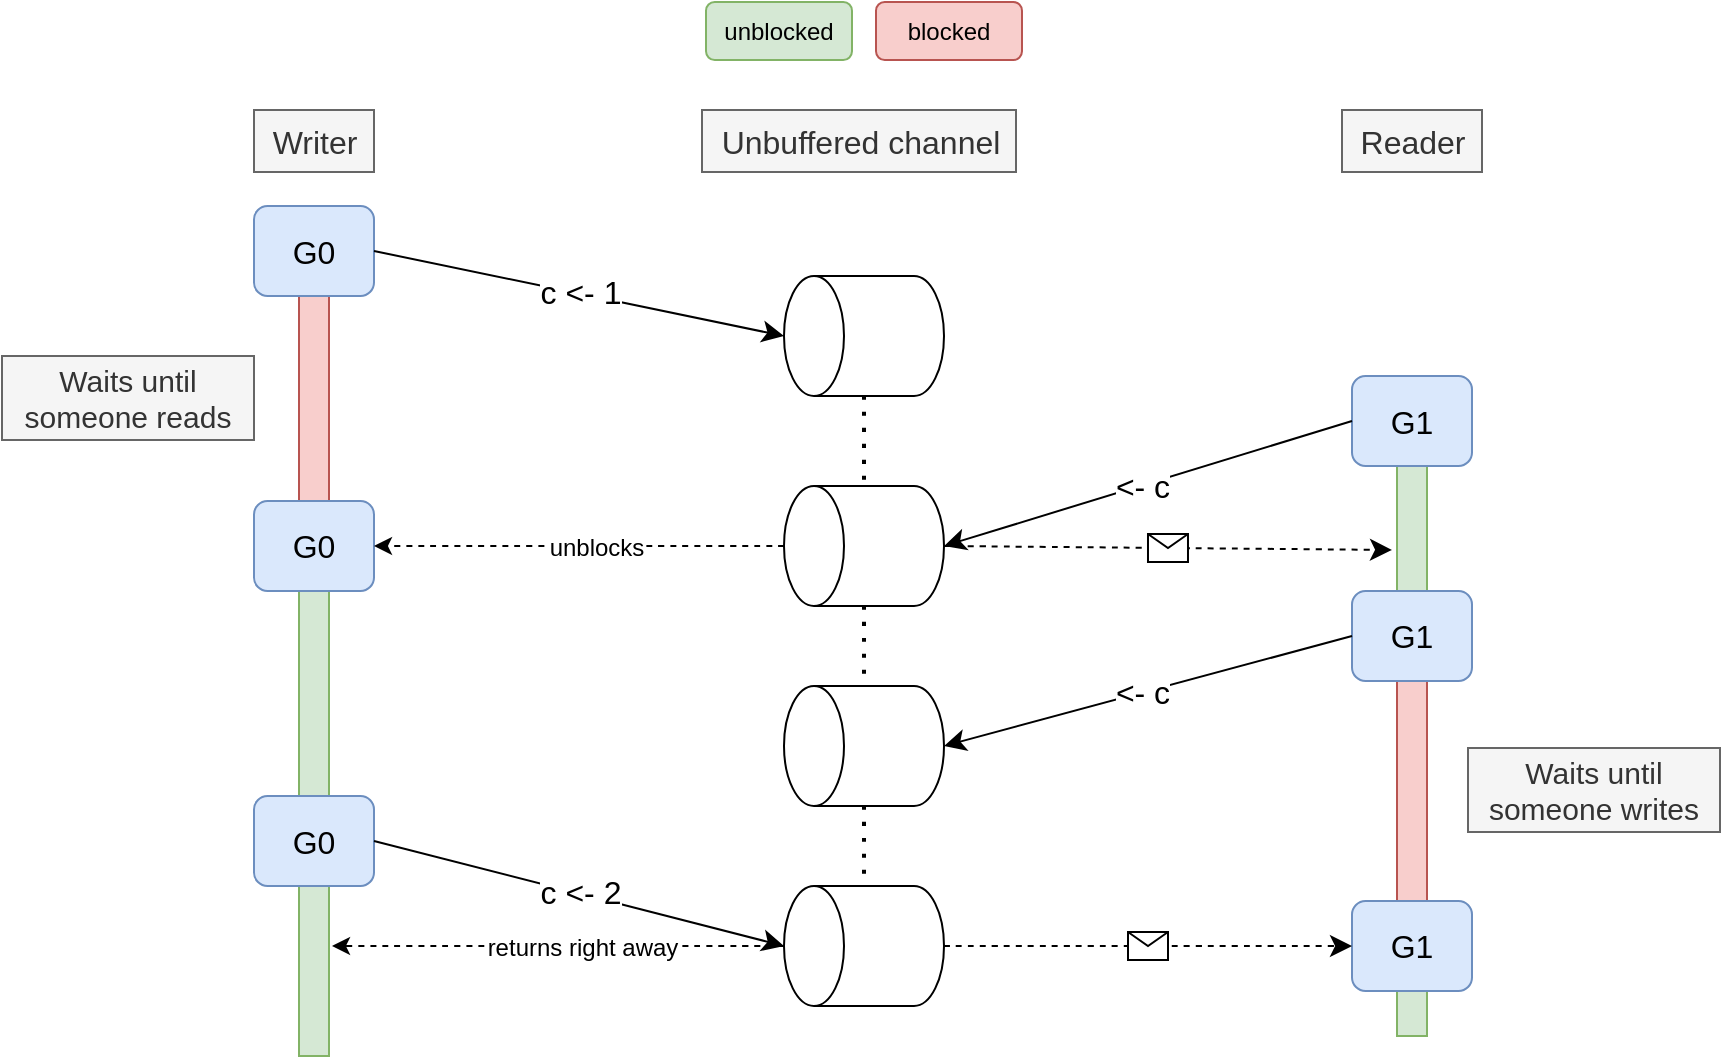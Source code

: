 <mxfile version="24.0.4" type="device">
  <diagram name="Page-1" id="-gEfe50DLACfhCSmT6K4">
    <mxGraphModel dx="3330" dy="1640" grid="0" gridSize="10" guides="1" tooltips="1" connect="1" arrows="1" fold="1" page="0" pageScale="1" pageWidth="827" pageHeight="1169" math="0" shadow="0">
      <root>
        <mxCell id="0" />
        <mxCell id="1" parent="0" />
        <mxCell id="8GKZ8OGAnoAM2gFL-vfN-59" value="" style="rounded=0;whiteSpace=wrap;html=1;fillColor=#d5e8d4;strokeColor=#82b366;" parent="1" vertex="1">
          <mxGeometry x="100.5" y="353" width="15" height="121" as="geometry" />
        </mxCell>
        <mxCell id="8GKZ8OGAnoAM2gFL-vfN-50" value="" style="rounded=0;whiteSpace=wrap;html=1;fillColor=#d5e8d4;strokeColor=#82b366;" parent="1" vertex="1">
          <mxGeometry x="649.5" y="423" width="15" height="41" as="geometry" />
        </mxCell>
        <mxCell id="8GKZ8OGAnoAM2gFL-vfN-45" value="" style="rounded=0;whiteSpace=wrap;html=1;fillColor=#f8cecc;strokeColor=#b85450;" parent="1" vertex="1">
          <mxGeometry x="649.5" y="252" width="15" height="159" as="geometry" />
        </mxCell>
        <mxCell id="8GKZ8OGAnoAM2gFL-vfN-44" value="" style="rounded=0;whiteSpace=wrap;html=1;fillColor=#d5e8d4;strokeColor=#82b366;" parent="1" vertex="1">
          <mxGeometry x="649.5" y="154" width="15" height="107.5" as="geometry" />
        </mxCell>
        <mxCell id="8GKZ8OGAnoAM2gFL-vfN-41" value="" style="rounded=0;whiteSpace=wrap;html=1;fillColor=#d5e8d4;strokeColor=#82b366;" parent="1" vertex="1">
          <mxGeometry x="100.5" y="219.5" width="15" height="142.5" as="geometry" />
        </mxCell>
        <mxCell id="8GKZ8OGAnoAM2gFL-vfN-35" value="" style="rounded=0;whiteSpace=wrap;html=1;fillColor=#f8cecc;strokeColor=#b85450;" parent="1" vertex="1">
          <mxGeometry x="100.5" y="74" width="15" height="129" as="geometry" />
        </mxCell>
        <mxCell id="8GKZ8OGAnoAM2gFL-vfN-1" value="G0" style="rounded=1;whiteSpace=wrap;html=1;fillColor=#dae8fc;strokeColor=#6c8ebf;fontSize=16;" parent="1" vertex="1">
          <mxGeometry x="78" y="49" width="60" height="45" as="geometry" />
        </mxCell>
        <mxCell id="8GKZ8OGAnoAM2gFL-vfN-2" value="G1" style="rounded=1;whiteSpace=wrap;html=1;fillColor=#dae8fc;strokeColor=#6c8ebf;fontSize=16;" parent="1" vertex="1">
          <mxGeometry x="627" y="134" width="60" height="45" as="geometry" />
        </mxCell>
        <mxCell id="8GKZ8OGAnoAM2gFL-vfN-3" value="" style="shape=cylinder3;whiteSpace=wrap;html=1;boundedLbl=1;backgroundOutline=1;size=15;rotation=-90;" parent="1" vertex="1">
          <mxGeometry x="353" y="74" width="60" height="80" as="geometry" />
        </mxCell>
        <mxCell id="8GKZ8OGAnoAM2gFL-vfN-4" value="Unbuffered channel" style="text;html=1;align=center;verticalAlign=middle;resizable=0;points=[];autosize=1;fontSize=16;fillColor=#f5f5f5;fontColor=#333333;strokeColor=#666666;" parent="1" vertex="1">
          <mxGeometry x="302" y="1" width="157" height="31" as="geometry" />
        </mxCell>
        <mxCell id="8GKZ8OGAnoAM2gFL-vfN-5" value="Writer" style="text;html=1;align=center;verticalAlign=middle;resizable=0;points=[];autosize=1;strokeColor=#666666;fillColor=#f5f5f5;fontSize=16;fontColor=#333333;" parent="1" vertex="1">
          <mxGeometry x="78" y="1" width="60" height="31" as="geometry" />
        </mxCell>
        <mxCell id="8GKZ8OGAnoAM2gFL-vfN-6" value="Reader" style="text;html=1;align=center;verticalAlign=middle;resizable=0;points=[];autosize=1;strokeColor=#666666;fillColor=#f5f5f5;fontSize=16;fontColor=#333333;" parent="1" vertex="1">
          <mxGeometry x="622" y="1" width="70" height="31" as="geometry" />
        </mxCell>
        <mxCell id="8GKZ8OGAnoAM2gFL-vfN-7" value="" style="endArrow=classic;html=1;rounded=0;fontSize=12;startSize=8;endSize=8;curved=1;exitX=1;exitY=0.5;exitDx=0;exitDy=0;entryX=0.5;entryY=0;entryDx=0;entryDy=0;entryPerimeter=0;" parent="1" source="8GKZ8OGAnoAM2gFL-vfN-1" target="8GKZ8OGAnoAM2gFL-vfN-3" edge="1">
          <mxGeometry width="50" height="50" relative="1" as="geometry">
            <mxPoint x="615" y="340" as="sourcePoint" />
            <mxPoint x="665" y="290" as="targetPoint" />
          </mxGeometry>
        </mxCell>
        <mxCell id="8GKZ8OGAnoAM2gFL-vfN-8" value="c &amp;lt;- 1" style="edgeLabel;html=1;align=center;verticalAlign=middle;resizable=0;points=[];fontSize=16;" parent="8GKZ8OGAnoAM2gFL-vfN-7" vertex="1" connectable="0">
          <mxGeometry x="0.003" y="1" relative="1" as="geometry">
            <mxPoint as="offset" />
          </mxGeometry>
        </mxCell>
        <mxCell id="8GKZ8OGAnoAM2gFL-vfN-9" value="" style="shape=cylinder3;whiteSpace=wrap;html=1;boundedLbl=1;backgroundOutline=1;size=15;rotation=-90;" parent="1" vertex="1">
          <mxGeometry x="353" y="179" width="60" height="80" as="geometry" />
        </mxCell>
        <mxCell id="8GKZ8OGAnoAM2gFL-vfN-10" value="" style="endArrow=none;dashed=1;html=1;dashPattern=1 3;strokeWidth=2;rounded=0;fontSize=12;startSize=8;endSize=8;curved=1;exitX=0;exitY=0.5;exitDx=0;exitDy=0;exitPerimeter=0;entryX=1;entryY=0.5;entryDx=0;entryDy=0;entryPerimeter=0;" parent="1" source="8GKZ8OGAnoAM2gFL-vfN-3" target="8GKZ8OGAnoAM2gFL-vfN-9" edge="1">
          <mxGeometry width="50" height="50" relative="1" as="geometry">
            <mxPoint x="615" y="340" as="sourcePoint" />
            <mxPoint x="665" y="290" as="targetPoint" />
          </mxGeometry>
        </mxCell>
        <mxCell id="8GKZ8OGAnoAM2gFL-vfN-14" value="G0" style="rounded=1;whiteSpace=wrap;html=1;fillColor=#dae8fc;strokeColor=#6c8ebf;fontSize=16;" parent="1" vertex="1">
          <mxGeometry x="78" y="196.5" width="60" height="45" as="geometry" />
        </mxCell>
        <mxCell id="8GKZ8OGAnoAM2gFL-vfN-15" value="" style="endArrow=classic;html=1;rounded=0;fontSize=12;startSize=8;endSize=8;curved=1;exitX=0;exitY=0.5;exitDx=0;exitDy=0;entryX=0.5;entryY=1;entryDx=0;entryDy=0;entryPerimeter=0;" parent="1" source="8GKZ8OGAnoAM2gFL-vfN-2" target="8GKZ8OGAnoAM2gFL-vfN-9" edge="1">
          <mxGeometry width="50" height="50" relative="1" as="geometry">
            <mxPoint x="617" y="304" as="sourcePoint" />
            <mxPoint x="667" y="254" as="targetPoint" />
          </mxGeometry>
        </mxCell>
        <mxCell id="8GKZ8OGAnoAM2gFL-vfN-16" value="&amp;lt;- c" style="edgeLabel;html=1;align=center;verticalAlign=middle;resizable=0;points=[];fontSize=16;" parent="8GKZ8OGAnoAM2gFL-vfN-15" vertex="1" connectable="0">
          <mxGeometry x="0.029" relative="1" as="geometry">
            <mxPoint as="offset" />
          </mxGeometry>
        </mxCell>
        <mxCell id="8GKZ8OGAnoAM2gFL-vfN-17" value="G0" style="rounded=1;whiteSpace=wrap;html=1;fillColor=#dae8fc;strokeColor=#6c8ebf;fontSize=16;" parent="1" vertex="1">
          <mxGeometry x="78" y="344" width="60" height="45" as="geometry" />
        </mxCell>
        <mxCell id="8GKZ8OGAnoAM2gFL-vfN-21" value="" style="shape=cylinder3;whiteSpace=wrap;html=1;boundedLbl=1;backgroundOutline=1;size=15;rotation=-90;" parent="1" vertex="1">
          <mxGeometry x="353" y="279" width="60" height="80" as="geometry" />
        </mxCell>
        <mxCell id="8GKZ8OGAnoAM2gFL-vfN-22" value="" style="endArrow=none;dashed=1;html=1;dashPattern=1 3;strokeWidth=2;rounded=0;fontSize=12;startSize=8;endSize=8;curved=1;exitX=0;exitY=0.5;exitDx=0;exitDy=0;exitPerimeter=0;entryX=1;entryY=0.5;entryDx=0;entryDy=0;entryPerimeter=0;" parent="1" source="8GKZ8OGAnoAM2gFL-vfN-9" target="8GKZ8OGAnoAM2gFL-vfN-21" edge="1">
          <mxGeometry width="50" height="50" relative="1" as="geometry">
            <mxPoint x="393" y="154" as="sourcePoint" />
            <mxPoint x="393" y="199" as="targetPoint" />
          </mxGeometry>
        </mxCell>
        <mxCell id="8GKZ8OGAnoAM2gFL-vfN-23" value="G1" style="rounded=1;whiteSpace=wrap;html=1;fillColor=#dae8fc;strokeColor=#6c8ebf;fontSize=16;" parent="1" vertex="1">
          <mxGeometry x="627" y="241.5" width="60" height="45" as="geometry" />
        </mxCell>
        <mxCell id="8GKZ8OGAnoAM2gFL-vfN-24" value="" style="endArrow=classic;html=1;rounded=0;fontSize=12;startSize=8;endSize=8;curved=1;exitX=0;exitY=0.5;exitDx=0;exitDy=0;entryX=0.5;entryY=1;entryDx=0;entryDy=0;entryPerimeter=0;" parent="1" source="8GKZ8OGAnoAM2gFL-vfN-23" target="8GKZ8OGAnoAM2gFL-vfN-21" edge="1">
          <mxGeometry width="50" height="50" relative="1" as="geometry">
            <mxPoint x="637" y="167" as="sourcePoint" />
            <mxPoint x="433" y="229" as="targetPoint" />
          </mxGeometry>
        </mxCell>
        <mxCell id="8GKZ8OGAnoAM2gFL-vfN-25" value="&amp;lt;- c" style="edgeLabel;html=1;align=center;verticalAlign=middle;resizable=0;points=[];fontSize=16;" parent="8GKZ8OGAnoAM2gFL-vfN-24" vertex="1" connectable="0">
          <mxGeometry x="0.029" relative="1" as="geometry">
            <mxPoint as="offset" />
          </mxGeometry>
        </mxCell>
        <mxCell id="8GKZ8OGAnoAM2gFL-vfN-28" value="G1" style="rounded=1;whiteSpace=wrap;html=1;fillColor=#dae8fc;strokeColor=#6c8ebf;fontSize=16;" parent="1" vertex="1">
          <mxGeometry x="627" y="396.5" width="60" height="45" as="geometry" />
        </mxCell>
        <mxCell id="8GKZ8OGAnoAM2gFL-vfN-33" value="" style="shape=cylinder3;whiteSpace=wrap;html=1;boundedLbl=1;backgroundOutline=1;size=15;rotation=-90;" parent="1" vertex="1">
          <mxGeometry x="353" y="379" width="60" height="80" as="geometry" />
        </mxCell>
        <mxCell id="8GKZ8OGAnoAM2gFL-vfN-34" value="" style="endArrow=none;dashed=1;html=1;dashPattern=1 3;strokeWidth=2;rounded=0;fontSize=12;startSize=8;endSize=8;curved=1;exitX=0;exitY=0.5;exitDx=0;exitDy=0;exitPerimeter=0;entryX=1;entryY=0.5;entryDx=0;entryDy=0;entryPerimeter=0;" parent="1" source="8GKZ8OGAnoAM2gFL-vfN-21" target="8GKZ8OGAnoAM2gFL-vfN-33" edge="1">
          <mxGeometry width="50" height="50" relative="1" as="geometry">
            <mxPoint x="393" y="259" as="sourcePoint" />
            <mxPoint x="393" y="299" as="targetPoint" />
          </mxGeometry>
        </mxCell>
        <mxCell id="8GKZ8OGAnoAM2gFL-vfN-39" value="unblocked" style="rounded=1;whiteSpace=wrap;html=1;fillColor=#d5e8d4;strokeColor=#82b366;" parent="1" vertex="1">
          <mxGeometry x="304" y="-53" width="73" height="29" as="geometry" />
        </mxCell>
        <mxCell id="8GKZ8OGAnoAM2gFL-vfN-40" value="blocked" style="rounded=1;whiteSpace=wrap;html=1;fillColor=#f8cecc;strokeColor=#b85450;" parent="1" vertex="1">
          <mxGeometry x="389" y="-53" width="73" height="29" as="geometry" />
        </mxCell>
        <mxCell id="8GKZ8OGAnoAM2gFL-vfN-42" value="" style="endArrow=classic;html=1;rounded=0;fontSize=12;curved=1;entryX=1;entryY=0.5;entryDx=0;entryDy=0;exitX=0.5;exitY=0;exitDx=0;exitDy=0;exitPerimeter=0;dashed=1;" parent="1" source="8GKZ8OGAnoAM2gFL-vfN-9" target="8GKZ8OGAnoAM2gFL-vfN-14" edge="1">
          <mxGeometry width="50" height="50" relative="1" as="geometry">
            <mxPoint x="304" y="231" as="sourcePoint" />
            <mxPoint x="354" y="181" as="targetPoint" />
          </mxGeometry>
        </mxCell>
        <mxCell id="8GKZ8OGAnoAM2gFL-vfN-43" value="unblocks" style="edgeLabel;html=1;align=center;verticalAlign=middle;resizable=0;points=[];fontSize=12;" parent="8GKZ8OGAnoAM2gFL-vfN-42" vertex="1" connectable="0">
          <mxGeometry x="-0.288" y="-1" relative="1" as="geometry">
            <mxPoint x="-21" y="2" as="offset" />
          </mxGeometry>
        </mxCell>
        <mxCell id="8GKZ8OGAnoAM2gFL-vfN-46" value="" style="endArrow=classic;html=1;rounded=0;fontSize=12;startSize=8;endSize=8;curved=1;exitX=1;exitY=0.5;exitDx=0;exitDy=0;entryX=0.5;entryY=0;entryDx=0;entryDy=0;entryPerimeter=0;" parent="1" source="8GKZ8OGAnoAM2gFL-vfN-17" target="8GKZ8OGAnoAM2gFL-vfN-33" edge="1">
          <mxGeometry width="50" height="50" relative="1" as="geometry">
            <mxPoint x="144" y="330" as="sourcePoint" />
            <mxPoint x="349" y="372" as="targetPoint" />
          </mxGeometry>
        </mxCell>
        <mxCell id="8GKZ8OGAnoAM2gFL-vfN-47" value="c &amp;lt;- 2" style="edgeLabel;html=1;align=center;verticalAlign=middle;resizable=0;points=[];fontSize=16;spacing=2;" parent="8GKZ8OGAnoAM2gFL-vfN-46" vertex="1" connectable="0">
          <mxGeometry x="0.003" y="1" relative="1" as="geometry">
            <mxPoint as="offset" />
          </mxGeometry>
        </mxCell>
        <mxCell id="8GKZ8OGAnoAM2gFL-vfN-51" value="" style="endArrow=classic;html=1;rounded=0;fontSize=12;startSize=8;endSize=8;curved=1;entryX=-0.167;entryY=0.623;entryDx=0;entryDy=0;entryPerimeter=0;exitX=0.5;exitY=1;exitDx=0;exitDy=0;exitPerimeter=0;dashed=1;" parent="1" source="8GKZ8OGAnoAM2gFL-vfN-9" target="8GKZ8OGAnoAM2gFL-vfN-44" edge="1">
          <mxGeometry relative="1" as="geometry">
            <mxPoint x="438" y="228" as="sourcePoint" />
            <mxPoint x="526" y="219.5" as="targetPoint" />
          </mxGeometry>
        </mxCell>
        <mxCell id="8GKZ8OGAnoAM2gFL-vfN-52" value="" style="shape=message;html=1;outlineConnect=0;" parent="8GKZ8OGAnoAM2gFL-vfN-51" vertex="1">
          <mxGeometry width="20" height="14" relative="1" as="geometry">
            <mxPoint x="-10" y="-7" as="offset" />
          </mxGeometry>
        </mxCell>
        <mxCell id="8GKZ8OGAnoAM2gFL-vfN-53" value="" style="endArrow=classic;html=1;rounded=0;fontSize=12;startSize=8;endSize=8;curved=1;entryX=0;entryY=0.5;entryDx=0;entryDy=0;exitX=0.5;exitY=1;exitDx=0;exitDy=0;exitPerimeter=0;dashed=1;" parent="1" source="8GKZ8OGAnoAM2gFL-vfN-33" target="8GKZ8OGAnoAM2gFL-vfN-28" edge="1">
          <mxGeometry relative="1" as="geometry">
            <mxPoint x="396" y="531" as="sourcePoint" />
            <mxPoint x="620" y="533" as="targetPoint" />
          </mxGeometry>
        </mxCell>
        <mxCell id="8GKZ8OGAnoAM2gFL-vfN-54" value="" style="shape=message;html=1;outlineConnect=0;" parent="8GKZ8OGAnoAM2gFL-vfN-53" vertex="1">
          <mxGeometry width="20" height="14" relative="1" as="geometry">
            <mxPoint x="-10" y="-7" as="offset" />
          </mxGeometry>
        </mxCell>
        <mxCell id="8GKZ8OGAnoAM2gFL-vfN-60" value="" style="endArrow=classic;html=1;rounded=0;fontSize=12;curved=1;exitX=0.5;exitY=0;exitDx=0;exitDy=0;exitPerimeter=0;dashed=1;" parent="1" source="8GKZ8OGAnoAM2gFL-vfN-33" edge="1">
          <mxGeometry width="50" height="50" relative="1" as="geometry">
            <mxPoint x="389" y="507" as="sourcePoint" />
            <mxPoint x="117" y="419" as="targetPoint" />
          </mxGeometry>
        </mxCell>
        <mxCell id="8GKZ8OGAnoAM2gFL-vfN-61" value="returns right away" style="edgeLabel;html=1;align=center;verticalAlign=middle;resizable=0;points=[];fontSize=12;" parent="8GKZ8OGAnoAM2gFL-vfN-60" vertex="1" connectable="0">
          <mxGeometry x="-0.288" y="-1" relative="1" as="geometry">
            <mxPoint x="-21" y="2" as="offset" />
          </mxGeometry>
        </mxCell>
        <mxCell id="nBE8XcpWmC_dsu461XD_-2" value="&lt;span style=&quot;font-size: 15px;&quot;&gt;Waits until someone writes&lt;/span&gt;" style="rounded=0;whiteSpace=wrap;html=1;fillColor=#f5f5f5;fontColor=#333333;strokeColor=#666666;" vertex="1" parent="1">
          <mxGeometry x="685" y="320" width="126" height="42" as="geometry" />
        </mxCell>
        <mxCell id="nBE8XcpWmC_dsu461XD_-4" value="&lt;span style=&quot;font-size: 15px;&quot;&gt;Waits until someone reads&lt;/span&gt;" style="rounded=0;whiteSpace=wrap;html=1;fillColor=#f5f5f5;fontColor=#333333;strokeColor=#666666;" vertex="1" parent="1">
          <mxGeometry x="-48" y="124" width="126" height="42" as="geometry" />
        </mxCell>
      </root>
    </mxGraphModel>
  </diagram>
</mxfile>
